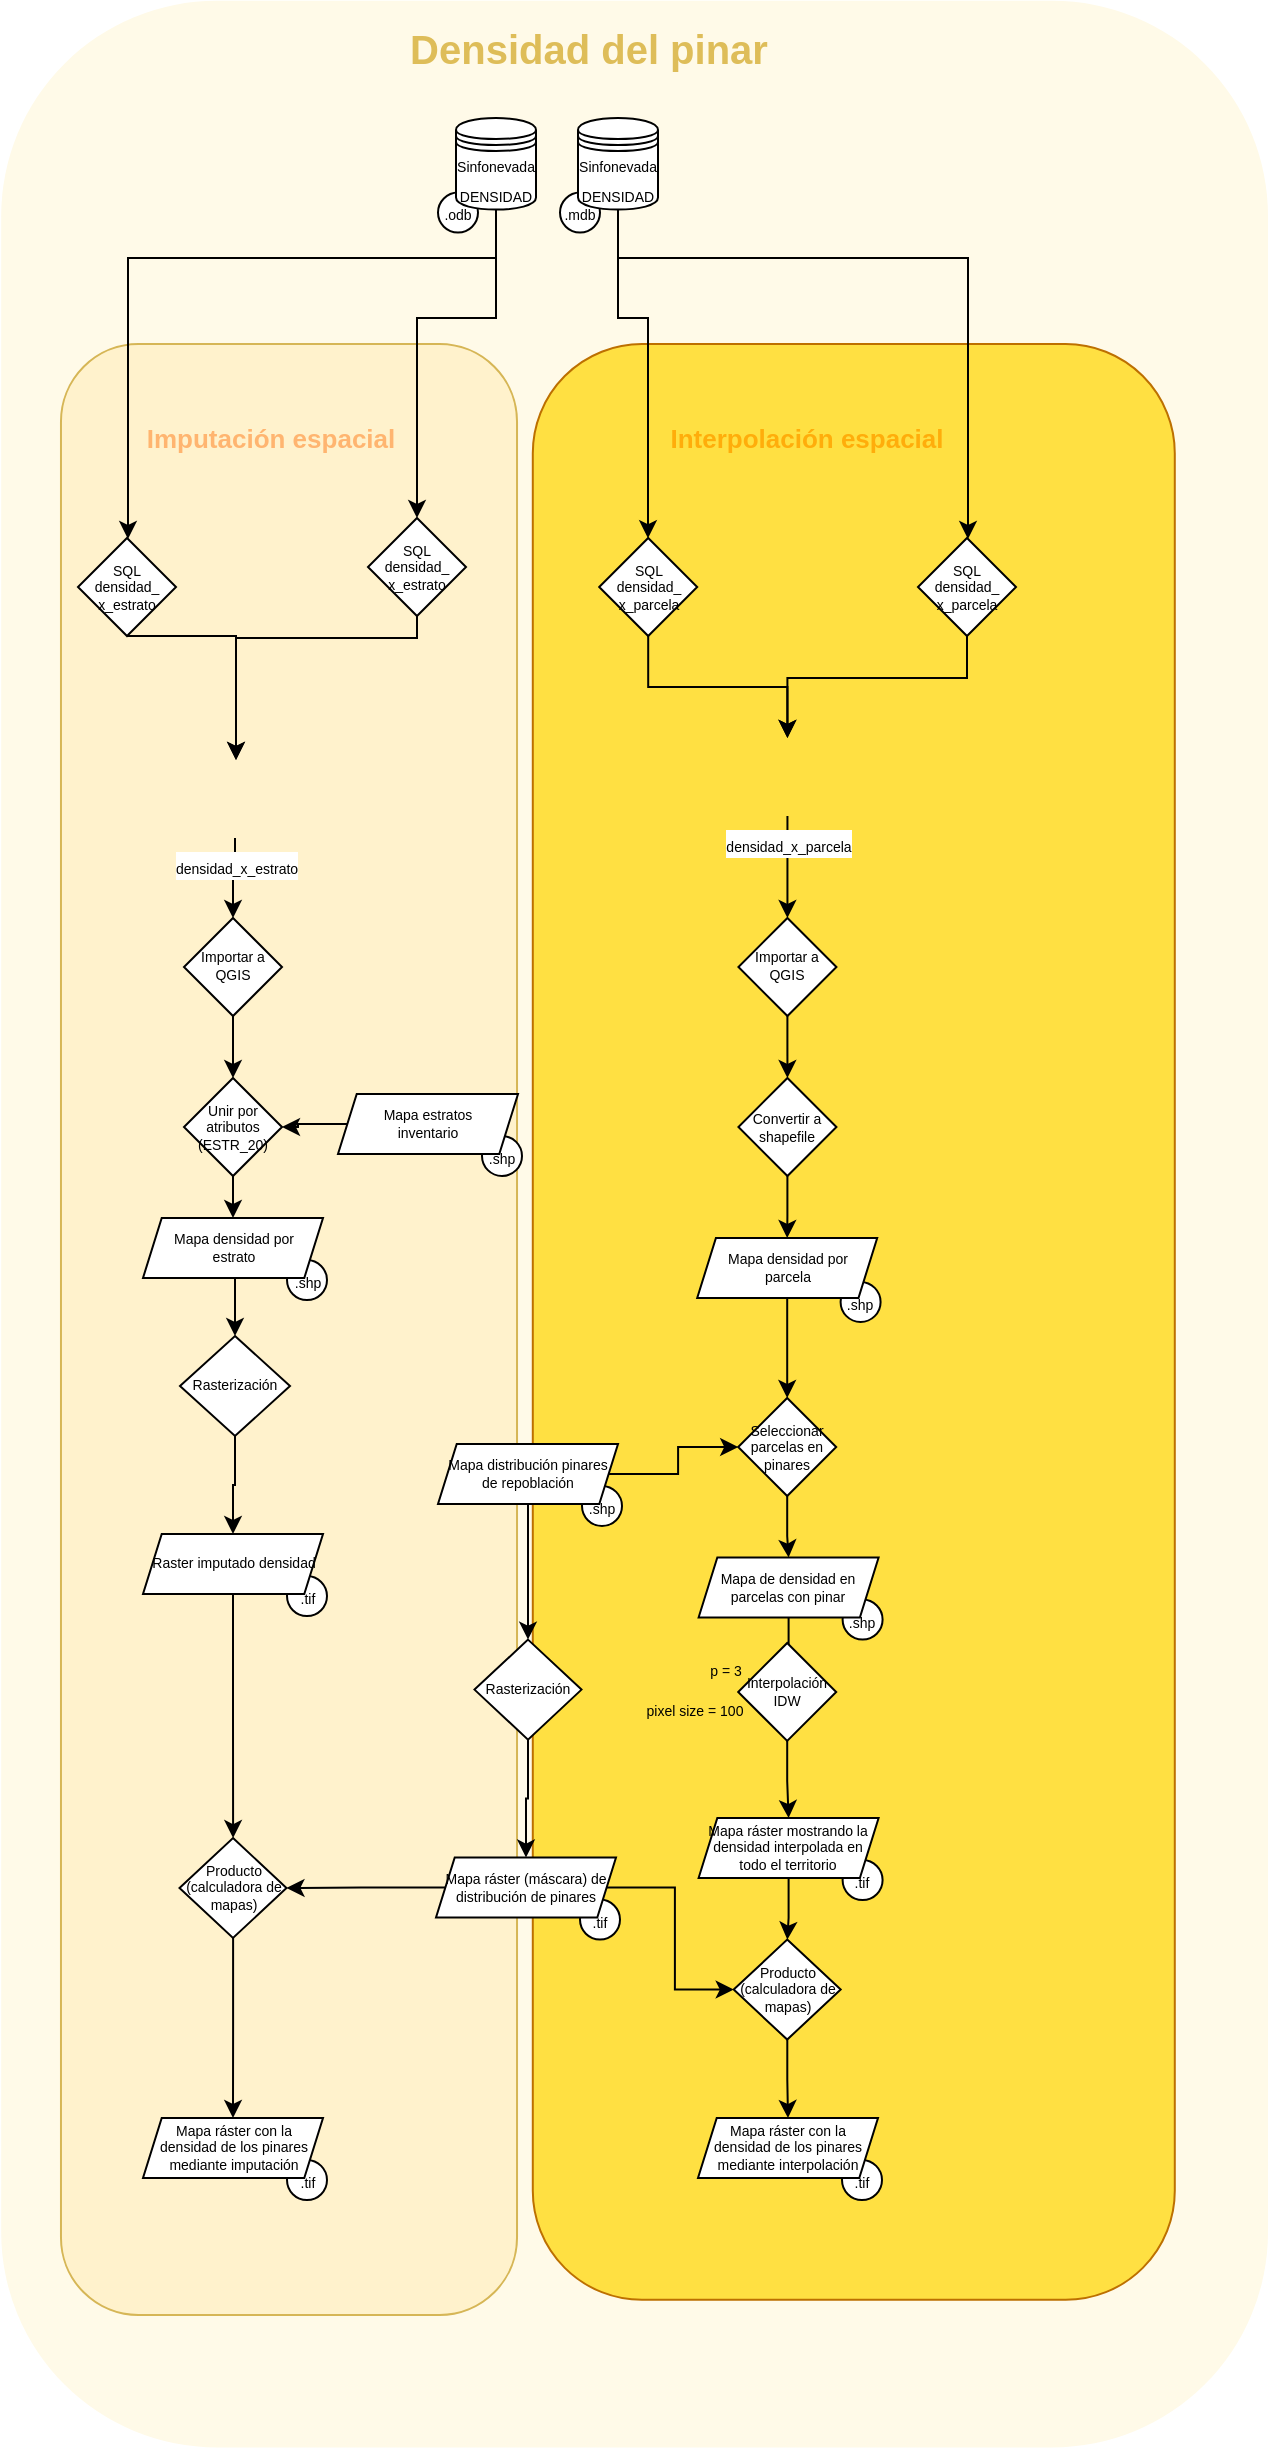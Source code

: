 <mxfile version="14.1.8" type="device" pages="2"><diagram id="C5RBs43oDa-KdzZeNtuy" name="Page-1"><mxGraphModel dx="850" dy="2274" grid="1" gridSize="10" guides="1" tooltips="1" connect="1" arrows="1" fold="1" page="1" pageScale="1" pageWidth="2336" pageHeight="1654" math="0" shadow="0"><root><mxCell id="WIyWlLk6GJQsqaUBKTNV-0"/><mxCell id="WIyWlLk6GJQsqaUBKTNV-1" parent="WIyWlLk6GJQsqaUBKTNV-0"/><mxCell id="DCrKFoPuxlDa_4mHsw5l-3" value="" style="rounded=1;whiteSpace=wrap;html=1;arcSize=17;rotation=-90;strokeColor=none;fillColor=#FFFAE8;" parent="WIyWlLk6GJQsqaUBKTNV-1" vertex="1"><mxGeometry x="-203.35" y="-163.65" width="1223.29" height="633.41" as="geometry"/></mxCell><mxCell id="u1nx_8VnBkL9yciX8GoU-19" value="" style="rounded=1;whiteSpace=wrap;html=1;arcSize=17;rotation=-90;strokeColor=#BD7000;fontColor=#ffffff;fillColor=#FFE042;" parent="WIyWlLk6GJQsqaUBKTNV-1" vertex="1"><mxGeometry x="28.95" y="41.47" width="977.89" height="321" as="geometry"/></mxCell><mxCell id="u1nx_8VnBkL9yciX8GoU-18" value="" style="rounded=1;whiteSpace=wrap;html=1;arcSize=17;rotation=-90;strokeColor=#d6b656;fillColor=#fff2cc;" parent="WIyWlLk6GJQsqaUBKTNV-1" vertex="1"><mxGeometry x="-257.25" y="91.75" width="985.5" height="228.03" as="geometry"/></mxCell><mxCell id="B8RLmFfUBr0w5rCpWiqm-21" style="edgeStyle=orthogonalEdgeStyle;rounded=0;orthogonalLoop=1;jettySize=auto;html=1;exitX=0.5;exitY=1;exitDx=0;exitDy=0;entryX=0.5;entryY=0;entryDx=0;entryDy=0;" parent="WIyWlLk6GJQsqaUBKTNV-1" source="QQXX5ZX9OL7vcPfm8DY3-29" target="0R4kpKiK2hj5kqZ06w2h-31" edge="1"><mxGeometry relative="1" as="geometry"/></mxCell><UserObject label="SQL densidad_&lt;br&gt;x_parcela" link="https://drive.google.com/file/d/1IfvKmoFR7j_9kiBo5xYZCPmJgVqqROv1/view?usp=sharing" id="QQXX5ZX9OL7vcPfm8DY3-29"><mxCell style="rhombus;whiteSpace=wrap;html=1;fontSize=7;" parent="WIyWlLk6GJQsqaUBKTNV-1" vertex="1"><mxGeometry x="390.6" y="-190.0" width="49" height="49" as="geometry"/></mxCell></UserObject><UserObject label="" link="https://drive.google.com/file/d/1Pc9PW97pDlCHpDGRph2wkgEeRJg1KSyI/view?usp=sharing" id="0R4kpKiK2hj5kqZ06w2h-20"><mxCell style="group" parent="WIyWlLk6GJQsqaUBKTNV-1" vertex="1" connectable="0"><mxGeometry x="310" y="-400" width="49" height="57.3" as="geometry"/></mxCell></UserObject><mxCell id="0R4kpKiK2hj5kqZ06w2h-21" value="&lt;font style=&quot;font-size: 7px&quot;&gt;.odb&lt;/font&gt;" style="ellipse;whiteSpace=wrap;html=1;aspect=fixed;" parent="0R4kpKiK2hj5kqZ06w2h-20" vertex="1"><mxGeometry y="37.3" width="20" height="20" as="geometry"/></mxCell><mxCell id="0R4kpKiK2hj5kqZ06w2h-22" value="&lt;font style=&quot;font-size: 7px&quot;&gt;Sinfonevada DENSIDAD&lt;/font&gt;" style="shape=datastore;whiteSpace=wrap;html=1;" parent="0R4kpKiK2hj5kqZ06w2h-20" vertex="1"><mxGeometry x="9" width="40" height="45.8" as="geometry"/></mxCell><mxCell id="B8RLmFfUBr0w5rCpWiqm-11" style="edgeStyle=orthogonalEdgeStyle;rounded=0;orthogonalLoop=1;jettySize=auto;html=1;entryX=0.5;entryY=0;entryDx=0;entryDy=0;exitX=0.5;exitY=1;exitDx=0;exitDy=0;" parent="WIyWlLk6GJQsqaUBKTNV-1" source="0R4kpKiK2hj5kqZ06w2h-28" target="0R4kpKiK2hj5kqZ06w2h-32" edge="1"><mxGeometry relative="1" as="geometry"><mxPoint x="295" y="-140" as="sourcePoint"/><Array as="points"><mxPoint x="209" y="-141"/><mxPoint x="209" y="-79"/></Array></mxGeometry></mxCell><UserObject label="SQL densidad_&lt;br&gt;x_estrato" link="https://drive.google.com/file/d/1NoYy-6mtIFjsAbx1efwLjY-xIx4HeyM_/view?usp=sharing" id="0R4kpKiK2hj5kqZ06w2h-28"><mxCell style="rhombus;whiteSpace=wrap;html=1;fontSize=7;" parent="WIyWlLk6GJQsqaUBKTNV-1" vertex="1"><mxGeometry x="130" y="-190.0" width="49" height="49" as="geometry"/></mxCell></UserObject><mxCell id="B8RLmFfUBr0w5rCpWiqm-22" style="edgeStyle=orthogonalEdgeStyle;rounded=0;orthogonalLoop=1;jettySize=auto;html=1;entryX=0.5;entryY=0;entryDx=0;entryDy=0;" parent="WIyWlLk6GJQsqaUBKTNV-1" source="0R4kpKiK2hj5kqZ06w2h-31" target="0R4kpKiK2hj5kqZ06w2h-47" edge="1"><mxGeometry relative="1" as="geometry"><mxPoint x="460" y="-20" as="targetPoint"/></mxGeometry></mxCell><UserObject label="&lt;font style=&quot;font-size: 7px&quot;&gt;densidad_x_parcela&lt;/font&gt;" link="https://drive.google.com/file/d/10EJmryEWvAhe3eQ-vSb1S0-dLs5CglLJ/view?usp=sharing" id="0R4kpKiK2hj5kqZ06w2h-31"><mxCell style="shape=image;html=1;verticalAlign=top;verticalLabelPosition=bottom;labelBackgroundColor=#ffffff;imageAspect=0;aspect=fixed;image=https://cdn3.iconfinder.com/data/icons/dompicon-glyph-file-format-2/256/file-csv-format-type-128.png" parent="WIyWlLk6GJQsqaUBKTNV-1" vertex="1"><mxGeometry x="465.22" y="-90.0" width="39" height="39" as="geometry"/></mxCell></UserObject><mxCell id="0R4kpKiK2hj5kqZ06w2h-42" style="edgeStyle=orthogonalEdgeStyle;rounded=0;orthogonalLoop=1;jettySize=auto;html=1;" parent="WIyWlLk6GJQsqaUBKTNV-1" source="A6ER-xyGEjLfF6gh2gFl-0" target="0R4kpKiK2hj5kqZ06w2h-40" edge="1"><mxGeometry relative="1" as="geometry"/></mxCell><UserObject label="" link="https://drive.google.com/file/d/1QpO55IULwVCbCD91sNBeDGwy07cMloTP/view?usp=sharing" id="0R4kpKiK2hj5kqZ06w2h-39"><mxCell style="group" parent="WIyWlLk6GJQsqaUBKTNV-1" vertex="1" connectable="0"><mxGeometry x="260" y="87.97" width="92" height="41.03" as="geometry"/></mxCell></UserObject><mxCell id="0R4kpKiK2hj5kqZ06w2h-37" value="&lt;font style=&quot;font-size: 7px&quot;&gt;.shp&lt;/font&gt;" style="ellipse;whiteSpace=wrap;html=1;aspect=fixed;" parent="0R4kpKiK2hj5kqZ06w2h-39" vertex="1"><mxGeometry x="72" y="21.03" width="20" height="20" as="geometry"/></mxCell><mxCell id="QQXX5ZX9OL7vcPfm8DY3-39" value="Mapa estratos&lt;br&gt;inventario" style="shape=parallelogram;perimeter=parallelogramPerimeter;whiteSpace=wrap;html=1;fontSize=7;size=0.104;" parent="0R4kpKiK2hj5kqZ06w2h-39" vertex="1"><mxGeometry width="90" height="30" as="geometry"/></mxCell><mxCell id="B8RLmFfUBr0w5rCpWiqm-19" style="edgeStyle=orthogonalEdgeStyle;rounded=0;orthogonalLoop=1;jettySize=auto;html=1;entryX=0.5;entryY=0;entryDx=0;entryDy=0;" parent="WIyWlLk6GJQsqaUBKTNV-1" source="0R4kpKiK2hj5kqZ06w2h-40" target="0R4kpKiK2hj5kqZ06w2h-45" edge="1"><mxGeometry relative="1" as="geometry"/></mxCell><UserObject label="Unir por atributos&lt;br&gt;(ESTR_20)" link="https://docs.qgis.org/3.4/en/docs/user_manual/working_with_vector/vector_properties.html#joins-properties" id="0R4kpKiK2hj5kqZ06w2h-40"><mxCell style="rhombus;whiteSpace=wrap;html=1;fontSize=7;" parent="WIyWlLk6GJQsqaUBKTNV-1" vertex="1"><mxGeometry x="183" y="80.0" width="49" height="49" as="geometry"/></mxCell></UserObject><UserObject label="" link="https://drive.google.com/file/d/1z1wchW3o9JR1ZRcsTzb7IDKQSfjC0wth/view?usp=sharing" id="0R4kpKiK2hj5kqZ06w2h-43"><mxCell style="group" parent="WIyWlLk6GJQsqaUBKTNV-1" vertex="1" connectable="0"><mxGeometry x="162.5" y="150" width="92" height="90" as="geometry"/></mxCell></UserObject><mxCell id="0R4kpKiK2hj5kqZ06w2h-44" value="&lt;font style=&quot;font-size: 7px&quot;&gt;.shp&lt;/font&gt;" style="ellipse;whiteSpace=wrap;html=1;aspect=fixed;" parent="0R4kpKiK2hj5kqZ06w2h-43" vertex="1"><mxGeometry x="72" y="21.03" width="20" height="20" as="geometry"/></mxCell><mxCell id="0R4kpKiK2hj5kqZ06w2h-45" value="Mapa densidad por&lt;br&gt;estrato" style="shape=parallelogram;perimeter=parallelogramPerimeter;whiteSpace=wrap;html=1;fontSize=7;size=0.104;" parent="0R4kpKiK2hj5kqZ06w2h-43" vertex="1"><mxGeometry width="90" height="30" as="geometry"/></mxCell><mxCell id="B8RLmFfUBr0w5rCpWiqm-23" style="edgeStyle=orthogonalEdgeStyle;rounded=0;orthogonalLoop=1;jettySize=auto;html=1;entryX=0.5;entryY=0;entryDx=0;entryDy=0;" parent="WIyWlLk6GJQsqaUBKTNV-1" source="0R4kpKiK2hj5kqZ06w2h-47" target="0R4kpKiK2hj5kqZ06w2h-52" edge="1"><mxGeometry relative="1" as="geometry"/></mxCell><UserObject label="Importar a QGIS" link="https://docs.qgis.org/3.4/en/docs/user_manual/managing_data_source/opening_data.html#importing-a-delimited-text-file" id="0R4kpKiK2hj5kqZ06w2h-47"><mxCell style="rhombus;whiteSpace=wrap;html=1;fontSize=7;" parent="WIyWlLk6GJQsqaUBKTNV-1" vertex="1"><mxGeometry x="460.22" y="-1.137e-13" width="49" height="49" as="geometry"/></mxCell></UserObject><mxCell id="r36RzyHJ79zchbb16MRa-0" value="" style="edgeStyle=orthogonalEdgeStyle;rounded=0;orthogonalLoop=1;jettySize=auto;html=1;" parent="WIyWlLk6GJQsqaUBKTNV-1" source="0R4kpKiK2hj5kqZ06w2h-52" target="0R4kpKiK2hj5kqZ06w2h-51" edge="1"><mxGeometry relative="1" as="geometry"/></mxCell><UserObject label="Convertir a shapefile" link="https://docs.qgis.org/3.4/en/docs/user_manual/managing_data_source/create_layers.html#creating-new-layers-from-an-existing-layer" id="0R4kpKiK2hj5kqZ06w2h-52"><mxCell style="rhombus;whiteSpace=wrap;html=1;fontSize=7;" parent="WIyWlLk6GJQsqaUBKTNV-1" vertex="1"><mxGeometry x="460.22" y="80.0" width="49" height="49" as="geometry"/></mxCell></UserObject><mxCell id="B8RLmFfUBr0w5rCpWiqm-30" style="edgeStyle=orthogonalEdgeStyle;rounded=0;orthogonalLoop=1;jettySize=auto;html=1;" parent="WIyWlLk6GJQsqaUBKTNV-1" source="B8RLmFfUBr0w5rCpWiqm-0" target="B8RLmFfUBr0w5rCpWiqm-5" edge="1"><mxGeometry relative="1" as="geometry"/></mxCell><UserObject label="Seleccionar parcelas en pinares" link="https://docs.qgis.org/3.4/en/docs/user_manual/processing_algs/qgis/vectorselection.html#qgisselectbylocation" id="B8RLmFfUBr0w5rCpWiqm-0"><mxCell style="rhombus;whiteSpace=wrap;html=1;fontSize=7;" parent="WIyWlLk6GJQsqaUBKTNV-1" vertex="1"><mxGeometry x="460.1" y="240.0" width="49" height="49" as="geometry"/></mxCell></UserObject><UserObject label="" link="https://drive.google.com/file/d/1hbkC5DmqoRNAHKaR8kB2t-QxoeNKXsoy/view?usp=sharing" id="B8RLmFfUBr0w5rCpWiqm-3"><mxCell style="group" parent="WIyWlLk6GJQsqaUBKTNV-1" vertex="1" connectable="0"><mxGeometry x="440.3" y="319.78" width="92" height="41.03" as="geometry"/></mxCell></UserObject><mxCell id="B8RLmFfUBr0w5rCpWiqm-4" value="&lt;font style=&quot;font-size: 7px&quot;&gt;.shp&lt;/font&gt;" style="ellipse;whiteSpace=wrap;html=1;aspect=fixed;" parent="B8RLmFfUBr0w5rCpWiqm-3" vertex="1"><mxGeometry x="72" y="21.03" width="20" height="20" as="geometry"/></mxCell><mxCell id="B8RLmFfUBr0w5rCpWiqm-5" value="Mapa de densidad en parcelas con pinar" style="shape=parallelogram;perimeter=parallelogramPerimeter;whiteSpace=wrap;html=1;fontSize=7;size=0.104;" parent="B8RLmFfUBr0w5rCpWiqm-3" vertex="1"><mxGeometry width="90" height="30" as="geometry"/></mxCell><mxCell id="B8RLmFfUBr0w5rCpWiqm-16" style="edgeStyle=orthogonalEdgeStyle;rounded=0;orthogonalLoop=1;jettySize=auto;html=1;entryX=1;entryY=0.5;entryDx=0;entryDy=0;" parent="WIyWlLk6GJQsqaUBKTNV-1" source="QQXX5ZX9OL7vcPfm8DY3-39" target="0R4kpKiK2hj5kqZ06w2h-40" edge="1"><mxGeometry relative="1" as="geometry"/></mxCell><mxCell id="B8RLmFfUBr0w5rCpWiqm-27" style="edgeStyle=orthogonalEdgeStyle;rounded=0;orthogonalLoop=1;jettySize=auto;html=1;entryX=0.5;entryY=0;entryDx=0;entryDy=0;" parent="WIyWlLk6GJQsqaUBKTNV-1" source="0R4kpKiK2hj5kqZ06w2h-51" target="B8RLmFfUBr0w5rCpWiqm-0" edge="1"><mxGeometry relative="1" as="geometry"/></mxCell><mxCell id="B8RLmFfUBr0w5rCpWiqm-36" style="edgeStyle=orthogonalEdgeStyle;rounded=0;orthogonalLoop=1;jettySize=auto;html=1;fontSize=7;" parent="WIyWlLk6GJQsqaUBKTNV-1" source="B8RLmFfUBr0w5rCpWiqm-5" target="B8RLmFfUBr0w5rCpWiqm-31" edge="1"><mxGeometry relative="1" as="geometry"/></mxCell><mxCell id="DCrKFoPuxlDa_4mHsw5l-4" value="Densidad del pinar" style="text;html=1;align=center;verticalAlign=middle;resizable=0;points=[];autosize=1;fontStyle=1;fontColor=#DEBD59;fontSize=20;" parent="WIyWlLk6GJQsqaUBKTNV-1" vertex="1"><mxGeometry x="290" y="-450.0" width="190" height="30" as="geometry"/></mxCell><mxCell id="r36RzyHJ79zchbb16MRa-1" value="" style="edgeStyle=orthogonalEdgeStyle;rounded=0;orthogonalLoop=1;jettySize=auto;html=1;" parent="WIyWlLk6GJQsqaUBKTNV-1" source="0R4kpKiK2hj5kqZ06w2h-57" target="B8RLmFfUBr0w5rCpWiqm-0" edge="1"><mxGeometry relative="1" as="geometry"/></mxCell><mxCell id="pEzqOaEMYjWU6shfopvE-0" value="Imputación espacial" style="text;html=1;strokeColor=none;fillColor=none;align=center;verticalAlign=middle;whiteSpace=wrap;rounded=0;fontColor=#FFB570;fontStyle=1;fontSize=13;" parent="WIyWlLk6GJQsqaUBKTNV-1" vertex="1"><mxGeometry x="160.5" y="-260" width="131" height="40" as="geometry"/></mxCell><mxCell id="pEzqOaEMYjWU6shfopvE-1" value="Interpolación espacial" style="text;html=1;strokeColor=none;fillColor=none;align=center;verticalAlign=middle;whiteSpace=wrap;rounded=0;fontSize=13;fontStyle=1;fontColor=#FFAD0B;" parent="WIyWlLk6GJQsqaUBKTNV-1" vertex="1"><mxGeometry x="420" y="-250" width="148.59" height="20" as="geometry"/></mxCell><mxCell id="0R4kpKiK2hj5kqZ06w2h-50" value="&lt;font style=&quot;font-size: 7px&quot;&gt;.shp&lt;/font&gt;" style="ellipse;whiteSpace=wrap;html=1;aspect=fixed;" parent="WIyWlLk6GJQsqaUBKTNV-1" vertex="1"><mxGeometry x="511.3" y="182" width="20" height="20" as="geometry"/></mxCell><UserObject label="Mapa densidad por&lt;br&gt;parcela" link="https://drive.google.com/file/d/1tm93NbpUw_mnf9AoHZfDKkJ9NEjG6qSS/view?usp=sharing" id="0R4kpKiK2hj5kqZ06w2h-51"><mxCell style="shape=parallelogram;perimeter=parallelogramPerimeter;whiteSpace=wrap;html=1;fontSize=7;size=0.104;" parent="WIyWlLk6GJQsqaUBKTNV-1" vertex="1"><mxGeometry x="439.6" y="160.0" width="90" height="30" as="geometry"/></mxCell></UserObject><UserObject label="" link="https://drive.google.com/file/d/13ks6mfqKjUSsEa43Vm9gEtVzPq56WLpF/view?usp=sharing" id="0R4kpKiK2hj5kqZ06w2h-55"><mxCell style="group" parent="WIyWlLk6GJQsqaUBKTNV-1" vertex="1" connectable="0"><mxGeometry x="310" y="262.99" width="92" height="41.03" as="geometry"/></mxCell></UserObject><mxCell id="0R4kpKiK2hj5kqZ06w2h-56" value="&lt;font style=&quot;font-size: 7px&quot;&gt;.shp&lt;/font&gt;" style="ellipse;whiteSpace=wrap;html=1;aspect=fixed;" parent="0R4kpKiK2hj5kqZ06w2h-55" vertex="1"><mxGeometry x="72" y="21.03" width="20" height="20" as="geometry"/></mxCell><mxCell id="0R4kpKiK2hj5kqZ06w2h-57" value="Mapa distribución pinares de repoblación" style="shape=parallelogram;perimeter=parallelogramPerimeter;whiteSpace=wrap;html=1;fontSize=7;size=0.104;" parent="0R4kpKiK2hj5kqZ06w2h-55" vertex="1"><mxGeometry width="90" height="30" as="geometry"/></mxCell><UserObject label="" link="https://docs.qgis.org/3.4/en/docs/user_manual/processing_algs/qgis/interpolation.html#qgisidwinterpolation" id="B8RLmFfUBr0w5rCpWiqm-35"><mxCell style="group" parent="WIyWlLk6GJQsqaUBKTNV-1" vertex="1" connectable="0"><mxGeometry x="411.6" y="362.47" width="97.5" height="49" as="geometry"/></mxCell></UserObject><UserObject label="Interpolación&lt;br&gt;IDW" link="https://docs.qgis.org/3.4/en/docs/user_manual/processing_algs/qgis/interpolation.html#qgisidwinterpolation" id="B8RLmFfUBr0w5rCpWiqm-31"><mxCell style="rhombus;whiteSpace=wrap;html=1;fontSize=7;" parent="B8RLmFfUBr0w5rCpWiqm-35" vertex="1"><mxGeometry x="48.5" width="49" height="49" as="geometry"/></mxCell></UserObject><mxCell id="B8RLmFfUBr0w5rCpWiqm-33" value="p = 3" style="text;html=1;strokeColor=none;fillColor=none;align=center;verticalAlign=middle;whiteSpace=wrap;rounded=0;fontSize=7;" parent="B8RLmFfUBr0w5rCpWiqm-35" vertex="1"><mxGeometry x="22" y="4.5" width="40" height="20" as="geometry"/></mxCell><mxCell id="B8RLmFfUBr0w5rCpWiqm-34" value="pixel size = 100" style="text;html=1;strokeColor=none;fillColor=none;align=center;verticalAlign=middle;whiteSpace=wrap;rounded=0;fontSize=7;" parent="B8RLmFfUBr0w5rCpWiqm-35" vertex="1"><mxGeometry y="24.5" width="52.5" height="20" as="geometry"/></mxCell><mxCell id="B8RLmFfUBr0w5rCpWiqm-47" style="edgeStyle=orthogonalEdgeStyle;rounded=0;orthogonalLoop=1;jettySize=auto;html=1;fontSize=7;" parent="WIyWlLk6GJQsqaUBKTNV-1" source="B8RLmFfUBr0w5rCpWiqm-31" target="B8RLmFfUBr0w5rCpWiqm-39" edge="1"><mxGeometry x="361.3" y="216.79" as="geometry"/></mxCell><UserObject label="" link="https://drive.google.com/file/d/1nO__4ymLPYuH212uL1Lrz6m9YH875SGq/view?usp=sharing" id="B8RLmFfUBr0w5rCpWiqm-37"><mxCell style="group" parent="WIyWlLk6GJQsqaUBKTNV-1" vertex="1" connectable="0"><mxGeometry x="440.3" y="450.0" width="92" height="41.03" as="geometry"/></mxCell></UserObject><mxCell id="B8RLmFfUBr0w5rCpWiqm-38" value="&lt;font style=&quot;font-size: 7px&quot;&gt;.tif&lt;/font&gt;" style="ellipse;whiteSpace=wrap;html=1;aspect=fixed;" parent="B8RLmFfUBr0w5rCpWiqm-37" vertex="1"><mxGeometry x="72" y="21.03" width="20" height="20" as="geometry"/></mxCell><UserObject label="Mapa ráster mostrando la densidad interpolada en todo el territorio" id="B8RLmFfUBr0w5rCpWiqm-39"><mxCell style="shape=parallelogram;perimeter=parallelogramPerimeter;whiteSpace=wrap;html=1;fontSize=7;size=0.104;" parent="B8RLmFfUBr0w5rCpWiqm-37" vertex="1"><mxGeometry width="90" height="30" as="geometry"/></mxCell></UserObject><mxCell id="u1nx_8VnBkL9yciX8GoU-11" style="edgeStyle=orthogonalEdgeStyle;rounded=0;orthogonalLoop=1;jettySize=auto;html=1;exitX=0.5;exitY=1;exitDx=0;exitDy=0;entryX=0.5;entryY=0;entryDx=0;entryDy=0;" parent="WIyWlLk6GJQsqaUBKTNV-1" source="u1nx_8VnBkL9yciX8GoU-4" target="u1nx_8VnBkL9yciX8GoU-9" edge="1"><mxGeometry relative="1" as="geometry"/></mxCell><mxCell id="u1nx_8VnBkL9yciX8GoU-4" value="Rasterización" style="rhombus;whiteSpace=wrap;html=1;fontSize=7;" parent="WIyWlLk6GJQsqaUBKTNV-1" vertex="1"><mxGeometry x="181" y="209" width="55" height="50" as="geometry"/></mxCell><mxCell id="u1nx_8VnBkL9yciX8GoU-5" style="edgeStyle=orthogonalEdgeStyle;rounded=0;orthogonalLoop=1;jettySize=auto;html=1;exitX=0.5;exitY=1;exitDx=0;exitDy=0;entryX=0.5;entryY=0;entryDx=0;entryDy=0;" parent="WIyWlLk6GJQsqaUBKTNV-1" source="0R4kpKiK2hj5kqZ06w2h-45" target="u1nx_8VnBkL9yciX8GoU-4" edge="1"><mxGeometry relative="1" as="geometry"/></mxCell><UserObject label="" id="u1nx_8VnBkL9yciX8GoU-7"><mxCell style="group" parent="WIyWlLk6GJQsqaUBKTNV-1" vertex="1" connectable="0"><mxGeometry x="162.5" y="308" width="92" height="41.03" as="geometry"/></mxCell></UserObject><mxCell id="u1nx_8VnBkL9yciX8GoU-8" value="&lt;font style=&quot;font-size: 7px&quot;&gt;.tif&lt;/font&gt;" style="ellipse;whiteSpace=wrap;html=1;aspect=fixed;" parent="u1nx_8VnBkL9yciX8GoU-7" vertex="1"><mxGeometry x="72" y="21.03" width="20" height="20" as="geometry"/></mxCell><UserObject label="Raster imputado densidad" link="https://drive.google.com/file/d/18xB-Tw9PSjaj0QOu5_c2YP3J4uILkO9k/view?usp=sharing" id="u1nx_8VnBkL9yciX8GoU-9"><mxCell style="shape=parallelogram;perimeter=parallelogramPerimeter;whiteSpace=wrap;html=1;fontSize=7;size=0.104;" parent="u1nx_8VnBkL9yciX8GoU-7" vertex="1"><mxGeometry width="90" height="30" as="geometry"/></mxCell></UserObject><UserObject label="" link="https://drive.google.com/file/d/1D7qKdUO5C1xZ5idV2_wXHcIOzDKMvaVp/view?usp=sharing" id="u1nx_8VnBkL9yciX8GoU-12"><mxCell style="group" parent="WIyWlLk6GJQsqaUBKTNV-1" vertex="1" connectable="0"><mxGeometry x="371" y="-400" width="49" height="57.3" as="geometry"/></mxCell></UserObject><mxCell id="u1nx_8VnBkL9yciX8GoU-13" value="&lt;font style=&quot;font-size: 7px&quot;&gt;.mdb&lt;/font&gt;" style="ellipse;whiteSpace=wrap;html=1;aspect=fixed;" parent="u1nx_8VnBkL9yciX8GoU-12" vertex="1"><mxGeometry y="37.3" width="20" height="20" as="geometry"/></mxCell><mxCell id="u1nx_8VnBkL9yciX8GoU-14" value="&lt;font style=&quot;font-size: 7px&quot;&gt;Sinfonevada DENSIDAD&lt;/font&gt;" style="shape=datastore;whiteSpace=wrap;html=1;" parent="u1nx_8VnBkL9yciX8GoU-12" vertex="1"><mxGeometry x="9" width="40" height="45.8" as="geometry"/></mxCell><mxCell id="u1nx_8VnBkL9yciX8GoU-37" style="edgeStyle=orthogonalEdgeStyle;rounded=0;orthogonalLoop=1;jettySize=auto;html=1;entryX=0.5;entryY=0;entryDx=0;entryDy=0;fontSize=7;fontColor=#FFAD0B;" parent="WIyWlLk6GJQsqaUBKTNV-1" source="u1nx_8VnBkL9yciX8GoU-16" target="0R4kpKiK2hj5kqZ06w2h-31" edge="1"><mxGeometry relative="1" as="geometry"><Array as="points"><mxPoint x="575" y="-120"/><mxPoint x="485" y="-120"/></Array></mxGeometry></mxCell><UserObject label="SQL densidad_&lt;br&gt;x_parcela" link="https://drive.google.com/file/d/1dzhmOnQ9VPOLojMvqcXkVHi5EyeZO902/view?usp=sharing" id="u1nx_8VnBkL9yciX8GoU-16"><mxCell style="rhombus;whiteSpace=wrap;html=1;fontSize=7;" parent="WIyWlLk6GJQsqaUBKTNV-1" vertex="1"><mxGeometry x="550.0" y="-190.0" width="49" height="49" as="geometry"/></mxCell></UserObject><mxCell id="u1nx_8VnBkL9yciX8GoU-24" style="edgeStyle=orthogonalEdgeStyle;rounded=0;orthogonalLoop=1;jettySize=auto;html=1;entryX=0.5;entryY=0;entryDx=0;entryDy=0;fontSize=13;fontColor=#FFAD0B;" parent="WIyWlLk6GJQsqaUBKTNV-1" source="u1nx_8VnBkL9yciX8GoU-17" target="0R4kpKiK2hj5kqZ06w2h-32" edge="1"><mxGeometry relative="1" as="geometry"><Array as="points"><mxPoint x="300" y="-140"/><mxPoint x="209" y="-140"/><mxPoint x="209" y="-79"/></Array></mxGeometry></mxCell><mxCell id="u1nx_8VnBkL9yciX8GoU-26" style="edgeStyle=orthogonalEdgeStyle;rounded=0;orthogonalLoop=1;jettySize=auto;html=1;fontSize=13;fontColor=#FFAD0B;exitX=0.5;exitY=1;exitDx=0;exitDy=0;" parent="WIyWlLk6GJQsqaUBKTNV-1" source="u1nx_8VnBkL9yciX8GoU-14" target="u1nx_8VnBkL9yciX8GoU-16" edge="1"><mxGeometry relative="1" as="geometry"><Array as="points"><mxPoint x="400" y="-330"/><mxPoint x="575" y="-330"/></Array></mxGeometry></mxCell><mxCell id="u1nx_8VnBkL9yciX8GoU-33" style="edgeStyle=orthogonalEdgeStyle;rounded=0;orthogonalLoop=1;jettySize=auto;html=1;fontSize=7;fontColor=#FFAD0B;exitX=0.5;exitY=1;exitDx=0;exitDy=0;entryX=0.5;entryY=0;entryDx=0;entryDy=0;" parent="WIyWlLk6GJQsqaUBKTNV-1" source="u1nx_8VnBkL9yciX8GoU-27" target="u1nx_8VnBkL9yciX8GoU-32" edge="1"><mxGeometry relative="1" as="geometry"><mxPoint x="306" y="440" as="targetPoint"/></mxGeometry></mxCell><mxCell id="u1nx_8VnBkL9yciX8GoU-27" value="Rasterización" style="rhombus;whiteSpace=wrap;html=1;fontSize=7;" parent="WIyWlLk6GJQsqaUBKTNV-1" vertex="1"><mxGeometry x="328.25" y="360.81" width="53.5" height="50" as="geometry"/></mxCell><mxCell id="u1nx_8VnBkL9yciX8GoU-28" style="edgeStyle=orthogonalEdgeStyle;rounded=0;orthogonalLoop=1;jettySize=auto;html=1;entryX=0.5;entryY=0;entryDx=0;entryDy=0;fontSize=7;fontColor=#FFAD0B;" parent="WIyWlLk6GJQsqaUBKTNV-1" source="0R4kpKiK2hj5kqZ06w2h-57" target="u1nx_8VnBkL9yciX8GoU-27" edge="1"><mxGeometry relative="1" as="geometry"/></mxCell><UserObject label="" link="https://drive.google.com/file/d/18xRZkf-jn180HR0OHKiffhBSRd0dLM08/view?usp=sharing" id="u1nx_8VnBkL9yciX8GoU-30"><mxCell style="group" parent="WIyWlLk6GJQsqaUBKTNV-1" vertex="1" connectable="0"><mxGeometry x="309" y="469.76" width="92" height="41.03" as="geometry"/></mxCell></UserObject><mxCell id="u1nx_8VnBkL9yciX8GoU-31" value="&lt;font style=&quot;font-size: 7px&quot;&gt;.tif&lt;/font&gt;" style="ellipse;whiteSpace=wrap;html=1;aspect=fixed;" parent="u1nx_8VnBkL9yciX8GoU-30" vertex="1"><mxGeometry x="72" y="21.03" width="20" height="20" as="geometry"/></mxCell><mxCell id="u1nx_8VnBkL9yciX8GoU-32" value="Mapa ráster (máscara) de distribución de pinares" style="shape=parallelogram;perimeter=parallelogramPerimeter;whiteSpace=wrap;html=1;fontSize=7;size=0.104;" parent="u1nx_8VnBkL9yciX8GoU-30" vertex="1"><mxGeometry width="90" height="30" as="geometry"/></mxCell><mxCell id="a7AmIaTKZZA7j5ikkSeB-3" style="edgeStyle=orthogonalEdgeStyle;rounded=0;orthogonalLoop=1;jettySize=auto;html=1;entryX=0.5;entryY=0;entryDx=0;entryDy=0;" parent="WIyWlLk6GJQsqaUBKTNV-1" source="u1nx_8VnBkL9yciX8GoU-34" target="a7AmIaTKZZA7j5ikkSeB-2" edge="1"><mxGeometry relative="1" as="geometry"><mxPoint x="207.5" y="510" as="targetPoint"/></mxGeometry></mxCell><mxCell id="u1nx_8VnBkL9yciX8GoU-34" value="Producto (calculadora de mapas)" style="rhombus;whiteSpace=wrap;html=1;fontSize=7;" parent="WIyWlLk6GJQsqaUBKTNV-1" vertex="1"><mxGeometry x="180.75" y="460" width="53.5" height="50" as="geometry"/></mxCell><mxCell id="u1nx_8VnBkL9yciX8GoU-35" style="edgeStyle=orthogonalEdgeStyle;rounded=0;orthogonalLoop=1;jettySize=auto;html=1;fontSize=7;fontColor=#FFAD0B;" parent="WIyWlLk6GJQsqaUBKTNV-1" source="u1nx_8VnBkL9yciX8GoU-9" target="u1nx_8VnBkL9yciX8GoU-34" edge="1"><mxGeometry relative="1" as="geometry"/></mxCell><mxCell id="u1nx_8VnBkL9yciX8GoU-36" style="edgeStyle=orthogonalEdgeStyle;rounded=0;orthogonalLoop=1;jettySize=auto;html=1;fontSize=7;fontColor=#FFAD0B;" parent="WIyWlLk6GJQsqaUBKTNV-1" source="u1nx_8VnBkL9yciX8GoU-32" target="u1nx_8VnBkL9yciX8GoU-34" edge="1"><mxGeometry relative="1" as="geometry"/></mxCell><UserObject label="" link="https://drive.google.com/file/d/1LooJReu6ziSYLh1NWt4y_m8YKubDzSZC/view?usp=sharing" id="a7AmIaTKZZA7j5ikkSeB-0"><mxCell style="group" parent="WIyWlLk6GJQsqaUBKTNV-1" vertex="1" connectable="0"><mxGeometry x="162.5" y="600" width="92" height="41.03" as="geometry"/></mxCell></UserObject><mxCell id="a7AmIaTKZZA7j5ikkSeB-1" value="&lt;font style=&quot;font-size: 7px&quot;&gt;.tif&lt;/font&gt;" style="ellipse;whiteSpace=wrap;html=1;aspect=fixed;" parent="a7AmIaTKZZA7j5ikkSeB-0" vertex="1"><mxGeometry x="72" y="21.03" width="20" height="20" as="geometry"/></mxCell><UserObject label="Mapa ráster con la densidad de los pinares mediante imputación" link="https://drive.google.com/a/go.ugr.es/file/d/1_kgzLlmvnGSYzw7h1qttcVmHQiCRegng/view?usp=drive_web" id="a7AmIaTKZZA7j5ikkSeB-2"><mxCell style="shape=parallelogram;perimeter=parallelogramPerimeter;whiteSpace=wrap;html=1;fontSize=7;size=0.104;" parent="a7AmIaTKZZA7j5ikkSeB-0" vertex="1"><mxGeometry width="90" height="30" as="geometry"/></mxCell></UserObject><mxCell id="a7AmIaTKZZA7j5ikkSeB-10" style="edgeStyle=orthogonalEdgeStyle;rounded=0;orthogonalLoop=1;jettySize=auto;html=1;" parent="WIyWlLk6GJQsqaUBKTNV-1" source="a7AmIaTKZZA7j5ikkSeB-4" target="a7AmIaTKZZA7j5ikkSeB-9" edge="1"><mxGeometry relative="1" as="geometry"/></mxCell><mxCell id="a7AmIaTKZZA7j5ikkSeB-4" value="Producto (calculadora de mapas)" style="rhombus;whiteSpace=wrap;html=1;fontSize=7;" parent="WIyWlLk6GJQsqaUBKTNV-1" vertex="1"><mxGeometry x="457.85" y="510.79" width="53.5" height="50" as="geometry"/></mxCell><mxCell id="a7AmIaTKZZA7j5ikkSeB-5" style="edgeStyle=orthogonalEdgeStyle;rounded=0;orthogonalLoop=1;jettySize=auto;html=1;" parent="WIyWlLk6GJQsqaUBKTNV-1" source="B8RLmFfUBr0w5rCpWiqm-39" target="a7AmIaTKZZA7j5ikkSeB-4" edge="1"><mxGeometry relative="1" as="geometry"/></mxCell><mxCell id="a7AmIaTKZZA7j5ikkSeB-6" style="edgeStyle=orthogonalEdgeStyle;rounded=0;orthogonalLoop=1;jettySize=auto;html=1;entryX=0;entryY=0.5;entryDx=0;entryDy=0;" parent="WIyWlLk6GJQsqaUBKTNV-1" source="u1nx_8VnBkL9yciX8GoU-32" target="a7AmIaTKZZA7j5ikkSeB-4" edge="1"><mxGeometry relative="1" as="geometry"/></mxCell><UserObject label="" id="a7AmIaTKZZA7j5ikkSeB-7"><mxCell style="group" parent="WIyWlLk6GJQsqaUBKTNV-1" vertex="1" connectable="0"><mxGeometry x="440" y="600" width="92" height="41.03" as="geometry"/></mxCell></UserObject><mxCell id="a7AmIaTKZZA7j5ikkSeB-8" value="&lt;font style=&quot;font-size: 7px&quot;&gt;.tif&lt;/font&gt;" style="ellipse;whiteSpace=wrap;html=1;aspect=fixed;" parent="a7AmIaTKZZA7j5ikkSeB-7" vertex="1"><mxGeometry x="72" y="21.03" width="20" height="20" as="geometry"/></mxCell><UserObject label="Mapa ráster con la densidad de los pinares mediante interpolación" link="https://drive.google.com/file/d/1JurzkY7uWasMhJOrV9vBhElf_F7ES4Je/view?usp=sharing" id="a7AmIaTKZZA7j5ikkSeB-9"><mxCell style="shape=parallelogram;perimeter=parallelogramPerimeter;whiteSpace=wrap;html=1;fontSize=7;size=0.104;" parent="a7AmIaTKZZA7j5ikkSeB-7" vertex="1"><mxGeometry width="90" height="30" as="geometry"/></mxCell></UserObject><UserObject label="Importar a QGIS" link="https://docs.qgis.org/3.4/en/docs/user_manual/working_with_vector/vector_properties.html#joins-properties" id="A6ER-xyGEjLfF6gh2gFl-0"><mxCell style="rhombus;whiteSpace=wrap;html=1;fontSize=7;" parent="WIyWlLk6GJQsqaUBKTNV-1" vertex="1"><mxGeometry x="183" y="-7.105e-14" width="49" height="49" as="geometry"/></mxCell></UserObject><mxCell id="A6ER-xyGEjLfF6gh2gFl-1" style="edgeStyle=orthogonalEdgeStyle;rounded=0;orthogonalLoop=1;jettySize=auto;html=1;" parent="WIyWlLk6GJQsqaUBKTNV-1" source="0R4kpKiK2hj5kqZ06w2h-32" target="A6ER-xyGEjLfF6gh2gFl-0" edge="1"><mxGeometry relative="1" as="geometry"><mxPoint x="208.5" y="-40" as="sourcePoint"/><mxPoint x="208.5" y="80" as="targetPoint"/></mxGeometry></mxCell><UserObject label="&lt;font style=&quot;font-size: 7px&quot;&gt;densidad_x_estrato&lt;/font&gt;" link="https://drive.google.com/file/d/14cxfeSgy8WQ_jtaftyxDQ6d3_FnMUkXq/view?usp=sharing" id="0R4kpKiK2hj5kqZ06w2h-32"><mxCell style="shape=image;html=1;verticalAlign=top;verticalLabelPosition=bottom;labelBackgroundColor=#ffffff;imageAspect=0;aspect=fixed;image=https://cdn3.iconfinder.com/data/icons/dompicon-glyph-file-format-2/256/file-csv-format-type-128.png" parent="WIyWlLk6GJQsqaUBKTNV-1" vertex="1"><mxGeometry x="189" y="-79" width="39" height="39" as="geometry"/></mxCell></UserObject><UserObject label="SQL densidad_&lt;br&gt;x_estrato" link="https://drive.google.com/file/d/1cp32JWaSmkWpAyGwngTV5CwH7Hnxt-pT/view?usp=sharing" id="u1nx_8VnBkL9yciX8GoU-17"><mxCell style="rhombus;whiteSpace=wrap;html=1;fontSize=7;" parent="WIyWlLk6GJQsqaUBKTNV-1" vertex="1"><mxGeometry x="275" y="-200.0" width="49" height="49" as="geometry"/></mxCell></UserObject><mxCell id="C0ouhuWF3SQemmKawIQ3-0" style="edgeStyle=orthogonalEdgeStyle;rounded=0;orthogonalLoop=1;jettySize=auto;html=1;" edge="1" parent="WIyWlLk6GJQsqaUBKTNV-1" source="0R4kpKiK2hj5kqZ06w2h-22" target="0R4kpKiK2hj5kqZ06w2h-28"><mxGeometry relative="1" as="geometry"><Array as="points"><mxPoint x="339" y="-330"/><mxPoint x="155" y="-330"/></Array></mxGeometry></mxCell><mxCell id="C0ouhuWF3SQemmKawIQ3-1" style="edgeStyle=orthogonalEdgeStyle;rounded=0;orthogonalLoop=1;jettySize=auto;html=1;entryX=0.5;entryY=0;entryDx=0;entryDy=0;" edge="1" parent="WIyWlLk6GJQsqaUBKTNV-1" source="0R4kpKiK2hj5kqZ06w2h-22" target="u1nx_8VnBkL9yciX8GoU-17"><mxGeometry relative="1" as="geometry"><Array as="points"><mxPoint x="339" y="-300"/><mxPoint x="300" y="-300"/></Array></mxGeometry></mxCell><mxCell id="C0ouhuWF3SQemmKawIQ3-2" style="edgeStyle=orthogonalEdgeStyle;rounded=0;orthogonalLoop=1;jettySize=auto;html=1;" edge="1" parent="WIyWlLk6GJQsqaUBKTNV-1" source="u1nx_8VnBkL9yciX8GoU-14" target="QQXX5ZX9OL7vcPfm8DY3-29"><mxGeometry relative="1" as="geometry"><Array as="points"><mxPoint x="400" y="-300"/><mxPoint x="415" y="-300"/></Array></mxGeometry></mxCell></root></mxGraphModel></diagram><diagram id="Kc0jzny5qIj9sLP9HgPE" name="Page-2"><mxGraphModel dx="868" dy="433" grid="1" gridSize="10" guides="1" tooltips="1" connect="1" arrows="1" fold="1" page="1" pageScale="1" pageWidth="850" pageHeight="1100" math="0" shadow="0"><root><mxCell id="YTuWZjFBqRkXJe_whrsj-0"/><mxCell id="YTuWZjFBqRkXJe_whrsj-1" parent="YTuWZjFBqRkXJe_whrsj-0"/></root></mxGraphModel></diagram></mxfile>